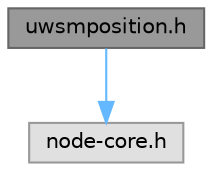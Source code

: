 digraph "uwsmposition.h"
{
 // LATEX_PDF_SIZE
  bgcolor="transparent";
  edge [fontname=Helvetica,fontsize=10,labelfontname=Helvetica,labelfontsize=10];
  node [fontname=Helvetica,fontsize=10,shape=box,height=0.2,width=0.4];
  Node1 [id="Node000001",label="uwsmposition.h",height=0.2,width=0.4,color="gray40", fillcolor="grey60", style="filled", fontcolor="black",tooltip="Provides the definition of the class UWSMPosition."];
  Node1 -> Node2 [id="edge1_Node000001_Node000002",color="steelblue1",style="solid",tooltip=" "];
  Node2 [id="Node000002",label="node-core.h",height=0.2,width=0.4,color="grey60", fillcolor="#E0E0E0", style="filled",tooltip=" "];
}
